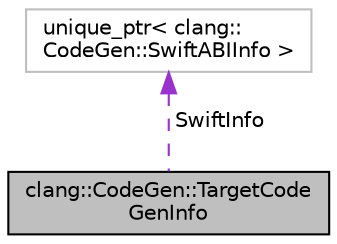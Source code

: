 digraph "clang::CodeGen::TargetCodeGenInfo"
{
 // LATEX_PDF_SIZE
  bgcolor="transparent";
  edge [fontname="Helvetica",fontsize="10",labelfontname="Helvetica",labelfontsize="10"];
  node [fontname="Helvetica",fontsize="10",shape=record];
  Node1 [label="clang::CodeGen::TargetCode\lGenInfo",height=0.2,width=0.4,color="black", fillcolor="grey75", style="filled", fontcolor="black",tooltip="TargetCodeGenInfo - This class organizes various target-specific codegeneration issues,..."];
  Node2 -> Node1 [dir="back",color="darkorchid3",fontsize="10",style="dashed",label=" SwiftInfo" ,fontname="Helvetica"];
  Node2 [label="unique_ptr\< clang::\lCodeGen::SwiftABIInfo \>",height=0.2,width=0.4,color="grey75",tooltip=" "];
}
